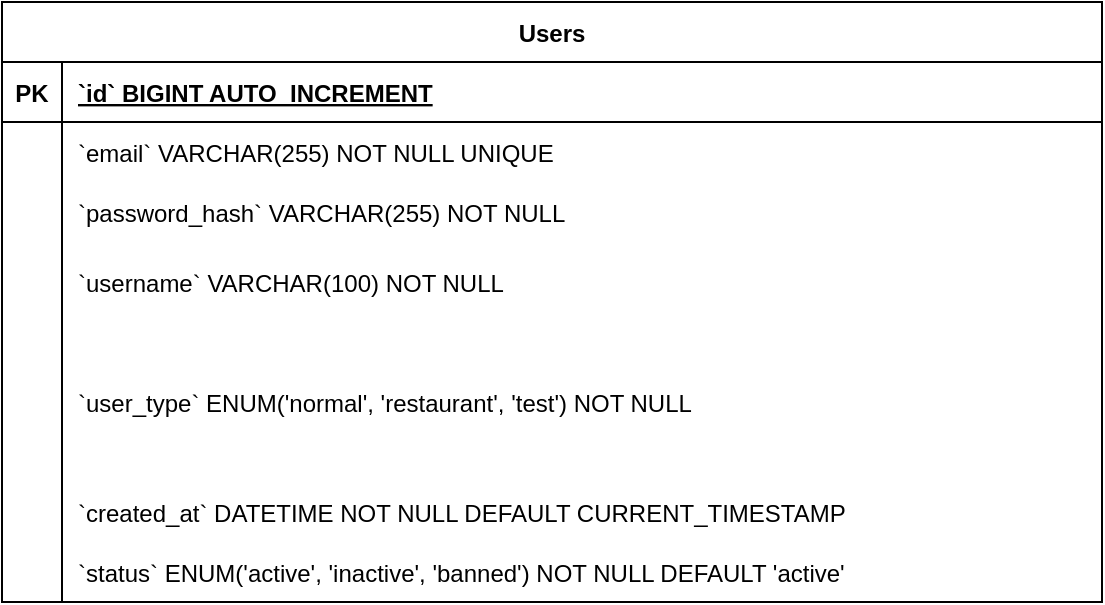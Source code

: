 <mxfile version="26.1.3">
  <diagram id="R2lEEEUBdFMjLlhIrx00" name="Page-1">
    <mxGraphModel dx="1434" dy="819" grid="1" gridSize="10" guides="1" tooltips="1" connect="1" arrows="1" fold="1" page="1" pageScale="1" pageWidth="850" pageHeight="1100" math="0" shadow="0" extFonts="Permanent Marker^https://fonts.googleapis.com/css?family=Permanent+Marker">
      <root>
        <mxCell id="0" />
        <mxCell id="1" parent="0" />
        <mxCell id="T-6f1K2M2e2C8fpP3rZX-1" value="Users" style="shape=table;startSize=30;container=1;collapsible=1;childLayout=tableLayout;fixedRows=1;rowLines=0;fontStyle=1;align=center;resizeLast=1;" vertex="1" parent="1">
          <mxGeometry x="90" y="400" width="550" height="300" as="geometry" />
        </mxCell>
        <mxCell id="T-6f1K2M2e2C8fpP3rZX-2" value="" style="shape=tableRow;horizontal=0;startSize=0;swimlaneHead=0;swimlaneBody=0;fillColor=none;collapsible=0;dropTarget=0;points=[[0,0.5],[1,0.5]];portConstraint=eastwest;strokeColor=inherit;top=0;left=0;right=0;bottom=1;" vertex="1" parent="T-6f1K2M2e2C8fpP3rZX-1">
          <mxGeometry y="30" width="550" height="30" as="geometry" />
        </mxCell>
        <mxCell id="T-6f1K2M2e2C8fpP3rZX-3" value="PK" style="shape=partialRectangle;overflow=hidden;connectable=0;fillColor=none;strokeColor=inherit;top=0;left=0;bottom=0;right=0;fontStyle=1;" vertex="1" parent="T-6f1K2M2e2C8fpP3rZX-2">
          <mxGeometry width="30" height="30" as="geometry">
            <mxRectangle width="30" height="30" as="alternateBounds" />
          </mxGeometry>
        </mxCell>
        <mxCell id="T-6f1K2M2e2C8fpP3rZX-4" value="`id` BIGINT AUTO_INCREMENT " style="shape=partialRectangle;overflow=hidden;connectable=0;fillColor=none;align=left;strokeColor=inherit;top=0;left=0;bottom=0;right=0;spacingLeft=6;fontStyle=5;" vertex="1" parent="T-6f1K2M2e2C8fpP3rZX-2">
          <mxGeometry x="30" width="520" height="30" as="geometry">
            <mxRectangle width="520" height="30" as="alternateBounds" />
          </mxGeometry>
        </mxCell>
        <mxCell id="T-6f1K2M2e2C8fpP3rZX-5" value="" style="shape=tableRow;horizontal=0;startSize=0;swimlaneHead=0;swimlaneBody=0;fillColor=none;collapsible=0;dropTarget=0;points=[[0,0.5],[1,0.5]];portConstraint=eastwest;strokeColor=inherit;top=0;left=0;right=0;bottom=0;" vertex="1" parent="T-6f1K2M2e2C8fpP3rZX-1">
          <mxGeometry y="60" width="550" height="30" as="geometry" />
        </mxCell>
        <mxCell id="T-6f1K2M2e2C8fpP3rZX-6" value="" style="shape=partialRectangle;overflow=hidden;connectable=0;fillColor=none;strokeColor=inherit;top=0;left=0;bottom=0;right=0;" vertex="1" parent="T-6f1K2M2e2C8fpP3rZX-5">
          <mxGeometry width="30" height="30" as="geometry">
            <mxRectangle width="30" height="30" as="alternateBounds" />
          </mxGeometry>
        </mxCell>
        <mxCell id="T-6f1K2M2e2C8fpP3rZX-7" value="`email` VARCHAR(255) NOT NULL UNIQUE" style="shape=partialRectangle;overflow=hidden;connectable=0;fillColor=none;align=left;strokeColor=inherit;top=0;left=0;bottom=0;right=0;spacingLeft=6;" vertex="1" parent="T-6f1K2M2e2C8fpP3rZX-5">
          <mxGeometry x="30" width="520" height="30" as="geometry">
            <mxRectangle width="520" height="30" as="alternateBounds" />
          </mxGeometry>
        </mxCell>
        <mxCell id="T-6f1K2M2e2C8fpP3rZX-8" value="" style="shape=tableRow;horizontal=0;startSize=0;swimlaneHead=0;swimlaneBody=0;fillColor=none;collapsible=0;dropTarget=0;points=[[0,0.5],[1,0.5]];portConstraint=eastwest;strokeColor=inherit;top=0;left=0;right=0;bottom=0;" vertex="1" parent="T-6f1K2M2e2C8fpP3rZX-1">
          <mxGeometry y="90" width="550" height="30" as="geometry" />
        </mxCell>
        <mxCell id="T-6f1K2M2e2C8fpP3rZX-9" value="" style="shape=partialRectangle;overflow=hidden;connectable=0;fillColor=none;strokeColor=inherit;top=0;left=0;bottom=0;right=0;" vertex="1" parent="T-6f1K2M2e2C8fpP3rZX-8">
          <mxGeometry width="30" height="30" as="geometry">
            <mxRectangle width="30" height="30" as="alternateBounds" />
          </mxGeometry>
        </mxCell>
        <mxCell id="T-6f1K2M2e2C8fpP3rZX-10" value="`password_hash` VARCHAR(255) NOT NULL" style="shape=partialRectangle;overflow=hidden;connectable=0;fillColor=none;align=left;strokeColor=inherit;top=0;left=0;bottom=0;right=0;spacingLeft=6;" vertex="1" parent="T-6f1K2M2e2C8fpP3rZX-8">
          <mxGeometry x="30" width="520" height="30" as="geometry">
            <mxRectangle width="520" height="30" as="alternateBounds" />
          </mxGeometry>
        </mxCell>
        <mxCell id="T-6f1K2M2e2C8fpP3rZX-11" value="" style="shape=tableRow;horizontal=0;startSize=0;swimlaneHead=0;swimlaneBody=0;fillColor=none;collapsible=0;dropTarget=0;points=[[0,0.5],[1,0.5]];portConstraint=eastwest;strokeColor=inherit;top=0;left=0;right=0;bottom=0;" vertex="1" parent="T-6f1K2M2e2C8fpP3rZX-1">
          <mxGeometry y="120" width="550" height="40" as="geometry" />
        </mxCell>
        <mxCell id="T-6f1K2M2e2C8fpP3rZX-12" value="" style="shape=partialRectangle;overflow=hidden;connectable=0;fillColor=none;strokeColor=inherit;top=0;left=0;bottom=0;right=0;" vertex="1" parent="T-6f1K2M2e2C8fpP3rZX-11">
          <mxGeometry width="30" height="40" as="geometry">
            <mxRectangle width="30" height="40" as="alternateBounds" />
          </mxGeometry>
        </mxCell>
        <mxCell id="T-6f1K2M2e2C8fpP3rZX-13" value="`username` VARCHAR(100) NOT NULL" style="shape=partialRectangle;overflow=hidden;connectable=0;fillColor=none;align=left;strokeColor=inherit;top=0;left=0;bottom=0;right=0;spacingLeft=6;" vertex="1" parent="T-6f1K2M2e2C8fpP3rZX-11">
          <mxGeometry x="30" width="520" height="40" as="geometry">
            <mxRectangle width="520" height="40" as="alternateBounds" />
          </mxGeometry>
        </mxCell>
        <mxCell id="T-6f1K2M2e2C8fpP3rZX-14" value="" style="shape=tableRow;horizontal=0;startSize=0;swimlaneHead=0;swimlaneBody=0;fillColor=none;collapsible=0;dropTarget=0;points=[[0,0.5],[1,0.5]];portConstraint=eastwest;strokeColor=inherit;top=0;left=0;right=0;bottom=0;" vertex="1" parent="T-6f1K2M2e2C8fpP3rZX-1">
          <mxGeometry y="160" width="550" height="80" as="geometry" />
        </mxCell>
        <mxCell id="T-6f1K2M2e2C8fpP3rZX-15" value="" style="shape=partialRectangle;overflow=hidden;connectable=0;fillColor=none;strokeColor=inherit;top=0;left=0;bottom=0;right=0;" vertex="1" parent="T-6f1K2M2e2C8fpP3rZX-14">
          <mxGeometry width="30" height="80" as="geometry">
            <mxRectangle width="30" height="80" as="alternateBounds" />
          </mxGeometry>
        </mxCell>
        <mxCell id="T-6f1K2M2e2C8fpP3rZX-16" value="`user_type` ENUM(&#39;normal&#39;, &#39;restaurant&#39;, &#39;test&#39;) NOT NULL" style="shape=partialRectangle;overflow=hidden;connectable=0;fillColor=none;align=left;strokeColor=inherit;top=0;left=0;bottom=0;right=0;spacingLeft=6;" vertex="1" parent="T-6f1K2M2e2C8fpP3rZX-14">
          <mxGeometry x="30" width="520" height="80" as="geometry">
            <mxRectangle width="520" height="80" as="alternateBounds" />
          </mxGeometry>
        </mxCell>
        <mxCell id="T-6f1K2M2e2C8fpP3rZX-17" value="" style="shape=tableRow;horizontal=0;startSize=0;swimlaneHead=0;swimlaneBody=0;fillColor=none;collapsible=0;dropTarget=0;points=[[0,0.5],[1,0.5]];portConstraint=eastwest;strokeColor=inherit;top=0;left=0;right=0;bottom=0;" vertex="1" parent="T-6f1K2M2e2C8fpP3rZX-1">
          <mxGeometry y="240" width="550" height="30" as="geometry" />
        </mxCell>
        <mxCell id="T-6f1K2M2e2C8fpP3rZX-18" value="" style="shape=partialRectangle;overflow=hidden;connectable=0;fillColor=none;strokeColor=inherit;top=0;left=0;bottom=0;right=0;" vertex="1" parent="T-6f1K2M2e2C8fpP3rZX-17">
          <mxGeometry width="30" height="30" as="geometry">
            <mxRectangle width="30" height="30" as="alternateBounds" />
          </mxGeometry>
        </mxCell>
        <mxCell id="T-6f1K2M2e2C8fpP3rZX-19" value="`created_at` DATETIME NOT NULL DEFAULT CURRENT_TIMESTAMP" style="shape=partialRectangle;overflow=hidden;connectable=0;fillColor=none;align=left;strokeColor=inherit;top=0;left=0;bottom=0;right=0;spacingLeft=6;" vertex="1" parent="T-6f1K2M2e2C8fpP3rZX-17">
          <mxGeometry x="30" width="520" height="30" as="geometry">
            <mxRectangle width="520" height="30" as="alternateBounds" />
          </mxGeometry>
        </mxCell>
        <mxCell id="T-6f1K2M2e2C8fpP3rZX-23" value="" style="shape=tableRow;horizontal=0;startSize=0;swimlaneHead=0;swimlaneBody=0;fillColor=none;collapsible=0;dropTarget=0;points=[[0,0.5],[1,0.5]];portConstraint=eastwest;strokeColor=inherit;top=0;left=0;right=0;bottom=0;" vertex="1" parent="T-6f1K2M2e2C8fpP3rZX-1">
          <mxGeometry y="270" width="550" height="30" as="geometry" />
        </mxCell>
        <mxCell id="T-6f1K2M2e2C8fpP3rZX-24" value="" style="shape=partialRectangle;overflow=hidden;connectable=0;fillColor=none;strokeColor=inherit;top=0;left=0;bottom=0;right=0;" vertex="1" parent="T-6f1K2M2e2C8fpP3rZX-23">
          <mxGeometry width="30" height="30" as="geometry">
            <mxRectangle width="30" height="30" as="alternateBounds" />
          </mxGeometry>
        </mxCell>
        <mxCell id="T-6f1K2M2e2C8fpP3rZX-25" value="`status` ENUM(&#39;active&#39;, &#39;inactive&#39;, &#39;banned&#39;) NOT NULL DEFAULT &#39;active&#39;" style="shape=partialRectangle;overflow=hidden;connectable=0;fillColor=none;align=left;strokeColor=inherit;top=0;left=0;bottom=0;right=0;spacingLeft=6;" vertex="1" parent="T-6f1K2M2e2C8fpP3rZX-23">
          <mxGeometry x="30" width="520" height="30" as="geometry">
            <mxRectangle width="520" height="30" as="alternateBounds" />
          </mxGeometry>
        </mxCell>
      </root>
    </mxGraphModel>
  </diagram>
</mxfile>
